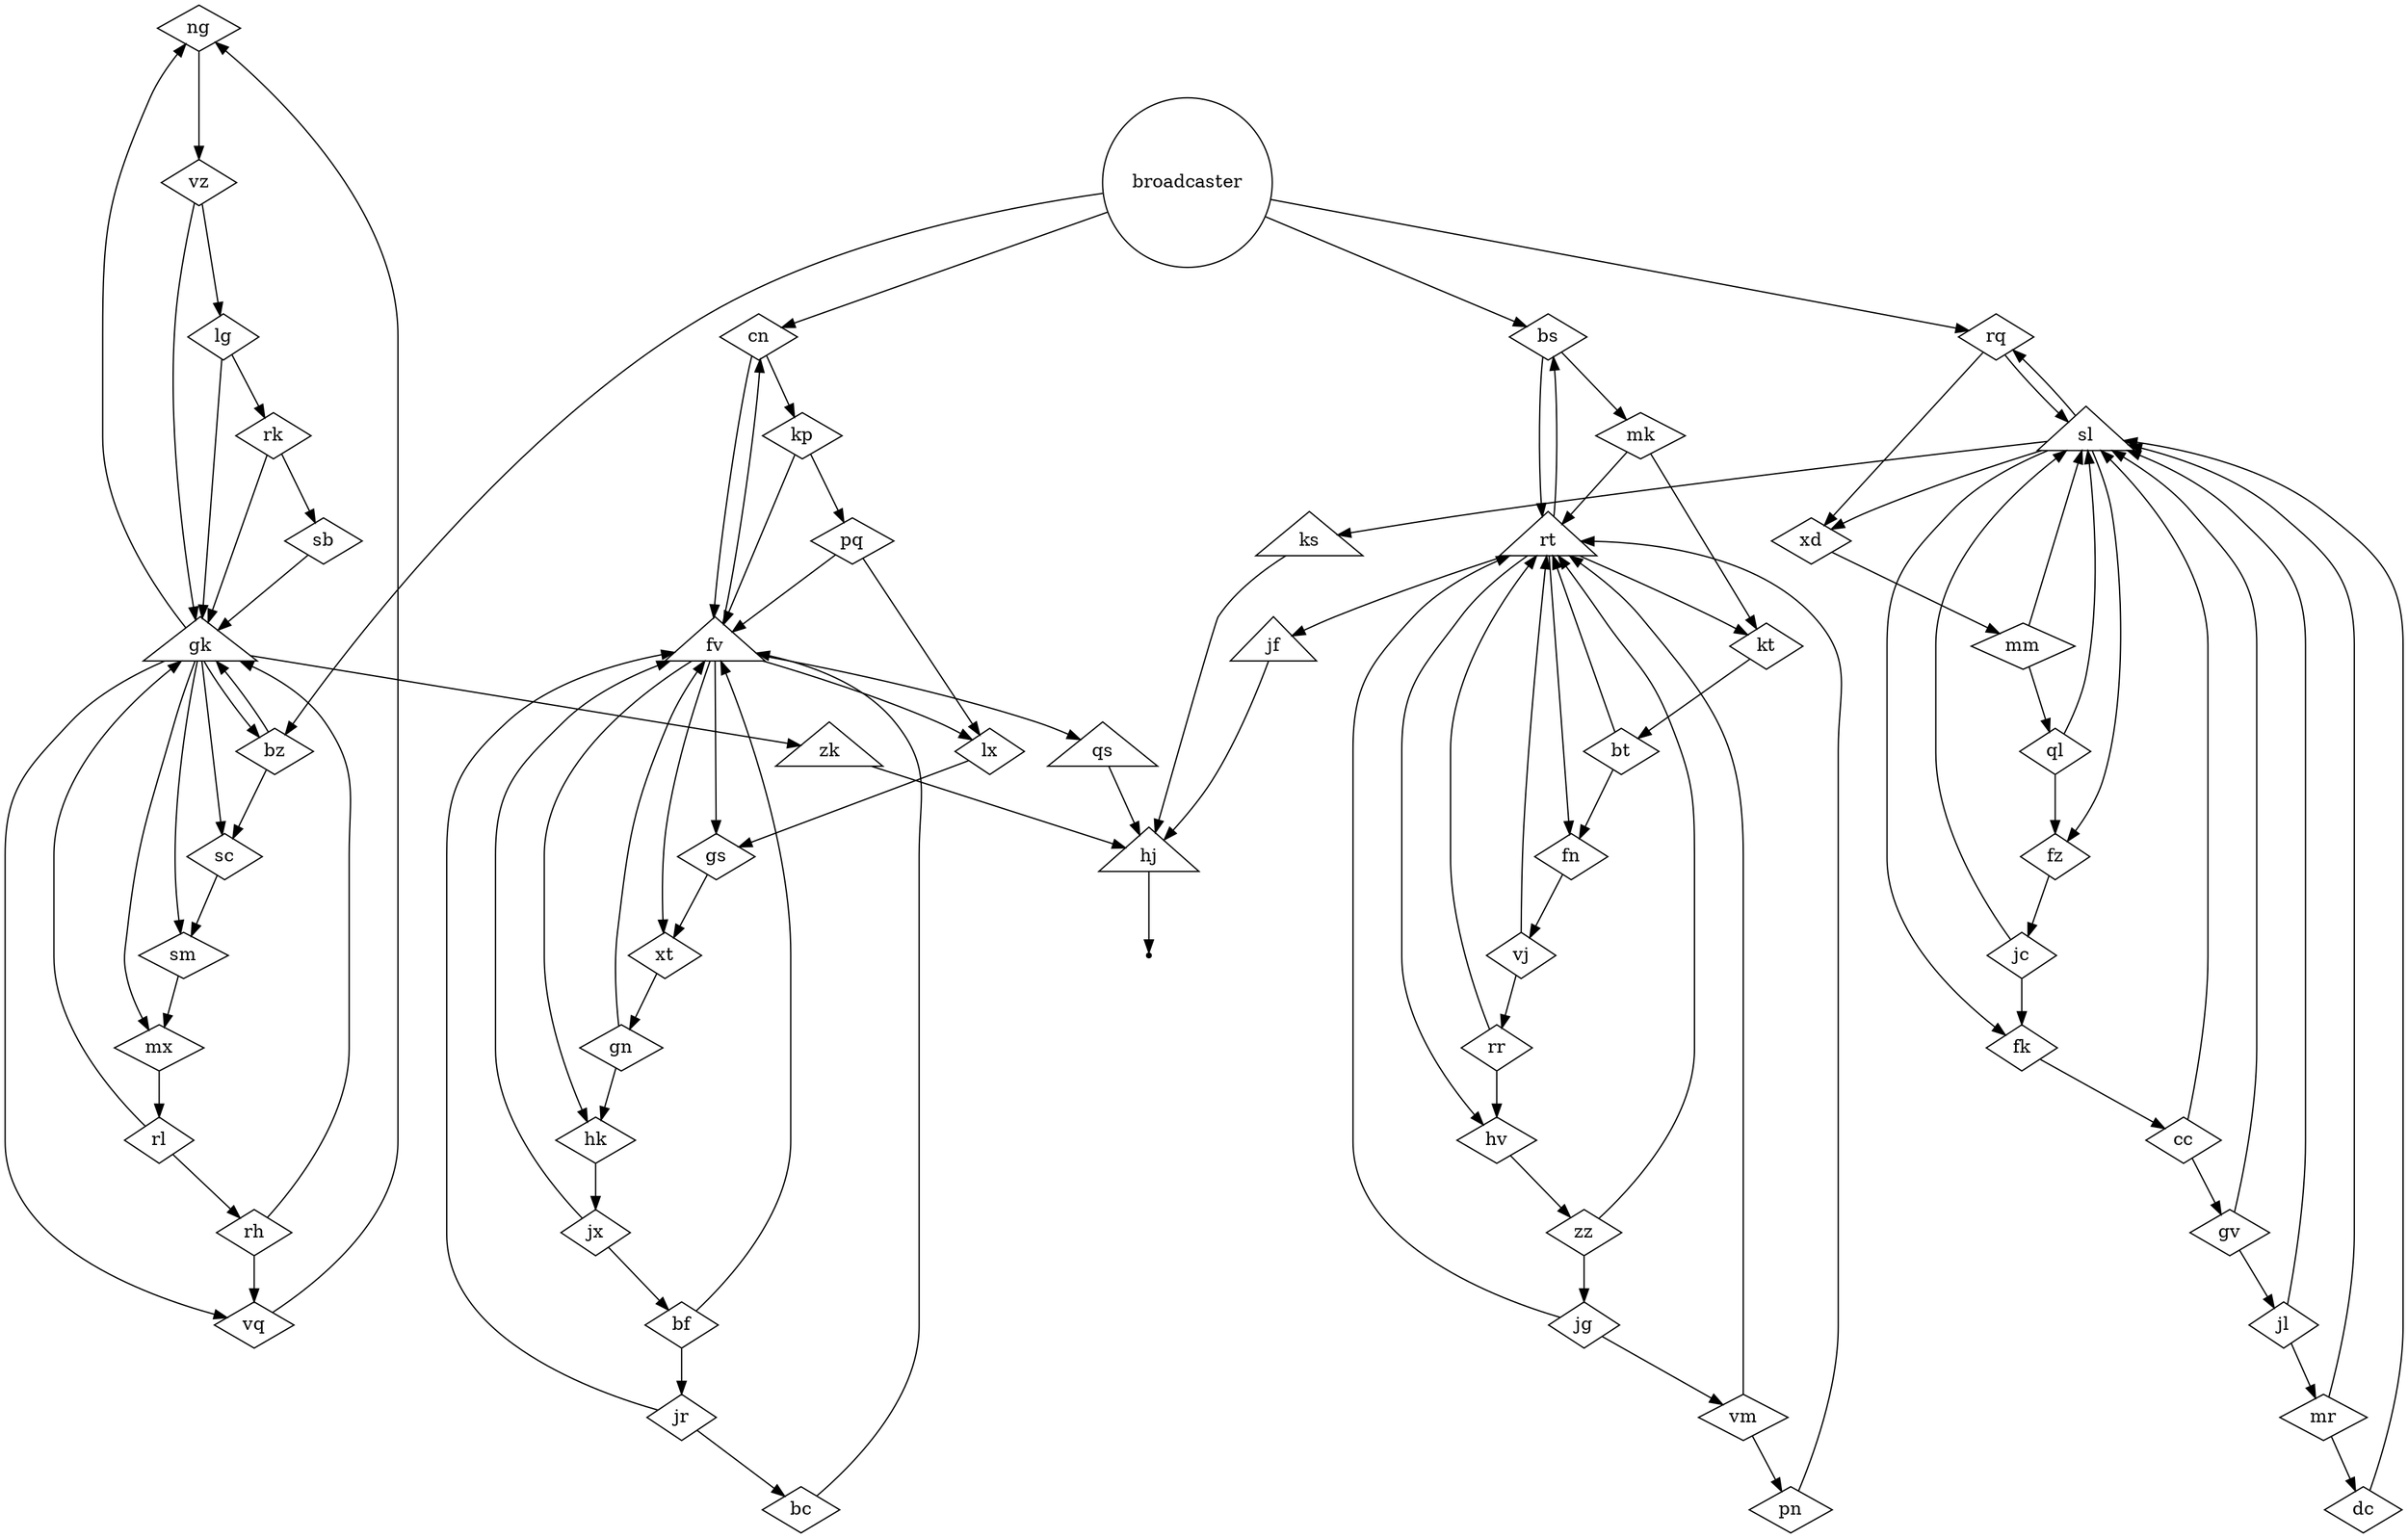 digraph {
	ng [shape=diamond];
	gk->ng;
	vq->ng;
	vz [shape=diamond];
	ng->vz;
	hv [shape=diamond];
	rt->hv;
	rr->hv;
	zz [shape=diamond];
	hv->zz;
	cn [shape=diamond];
	broadcaster->cn;
	fv->cn;
	fv [shape=triangle];
	cn->fv;
	bc->fv;
	kp->fv;
	jr->fv;
	gn->fv;
	jx->fv;
	pq->fv;
	bf->fv;
	kp [shape=diamond];
	cn->kp;
	sc [shape=diamond];
	gk->sc;
	bz->sc;
	sm [shape=diamond];
	sc->sm;
	gk->sm;
	rt [shape=triangle];
	bs->rt;
	pn->rt;
	vm->rt;
	vj->rt;
	zz->rt;
	bt->rt;
	jg->rt;
	rr->rt;
	mk->rt;
	jf [shape=triangle];
	rt->jf;
	bs [shape=diamond];
	rt->bs;
	broadcaster->bs;
	kt [shape=diamond];
	rt->kt;
	mk->kt;
	fn [shape=diamond];
	rt->fn;
	bt->fn;
	bc [shape=diamond];
	jr->bc;
	sb [shape=diamond];
	rk->sb;
	gk [shape=triangle];
	sb->gk;
	vz->gk;
	rk->gk;
	bz->gk;
	rl->gk;
	rh->gk;
	lg->gk;
	lg [shape=diamond];
	vz->lg;
	mx [shape=diamond];
	sm->mx;
	gk->mx;
	pq [shape=diamond];
	kp->pq;
	vq [shape=diamond];
	gk->vq;
	rh->vq;
	bz [shape=diamond];
	gk->bz;
	broadcaster->bz;
	zk [shape=triangle];
	gk->zk;
	mk [shape=diamond];
	bs->mk;
	pn [shape=diamond];
	vm->pn;
	rq [shape=diamond];
	broadcaster->rq;
	sl->rq;
	sl [shape=triangle];
	rq->sl;
	dc->sl;
	ql->sl;
	jl->sl;
	mr->sl;
	jc->sl;
	gv->sl;
	mm->sl;
	cc->sl;
	xd [shape=diamond];
	rq->xd;
	sl->xd;
	jr [shape=diamond];
	bf->jr;
	vm [shape=diamond];
	jg->vm;
	rk [shape=diamond];
	lg->rk;
	gs [shape=diamond];
	lx->gs;
	fv->gs;
	xt [shape=diamond];
	gs->xt;
	fv->xt;
	dc [shape=diamond];
	mr->dc;
	ql [shape=diamond];
	mm->ql;
	fz [shape=diamond];
	ql->fz;
	sl->fz;
	bt [shape=diamond];
	kt->bt;
	gn [shape=diamond];
	xt->gn;
	hk [shape=diamond];
	gn->hk;
	fv->hk;
	broadcaster [shape=circle];
	rl [shape=diamond];
	mx->rl;
	rh [shape=diamond];
	rl->rh;
	hj [shape=triangle];
	ks->hj;
	jf->hj;
	qs->hj;
	zk->hj;
	rx [shape=point];
	hj->rx;
	vj [shape=diamond];
	fn->vj;
	rr [shape=diamond];
	vj->rr;
	jx [shape=diamond];
	hk->jx;
	bf [shape=diamond];
	jx->bf;
	ks [shape=triangle];
	sl->ks;
	jl [shape=diamond];
	gv->jl;
	mr [shape=diamond];
	jl->mr;
	fk [shape=diamond];
	jc->fk;
	sl->fk;
	cc [shape=diamond];
	fk->cc;
	jc [shape=diamond];
	fz->jc;
	jg [shape=diamond];
	zz->jg;
	lx [shape=diamond];
	pq->lx;
	fv->lx;
	qs [shape=triangle];
	fv->qs;
	gv [shape=diamond];
	cc->gv;
	mm [shape=diamond];
	xd->mm;
}
